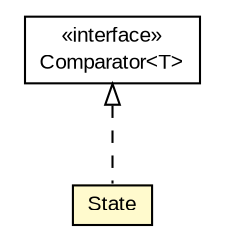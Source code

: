 #!/usr/local/bin/dot
#
# Class diagram 
# Generated by UMLGraph version R5_6-24-gf6e263 (http://www.umlgraph.org/)
#

digraph G {
	edge [fontname="arial",fontsize=10,labelfontname="arial",labelfontsize=10];
	node [fontname="arial",fontsize=10,shape=plaintext];
	nodesep=0.25;
	ranksep=0.5;
	// edu.arizona.biosemantics.semanticmarkup.gui.State
	c131098 [label=<<table title="edu.arizona.biosemantics.semanticmarkup.gui.State" border="0" cellborder="1" cellspacing="0" cellpadding="2" port="p" bgcolor="lemonChiffon" href="./State.html">
		<tr><td><table border="0" cellspacing="0" cellpadding="1">
<tr><td align="center" balign="center"> State </td></tr>
		</table></td></tr>
		</table>>, URL="./State.html", fontname="arial", fontcolor="black", fontsize=10.0];
	//edu.arizona.biosemantics.semanticmarkup.gui.State implements java.util.Comparator<T>
	c131419:p -> c131098:p [dir=back,arrowtail=empty,style=dashed];
	// java.util.Comparator<T>
	c131419 [label=<<table title="java.util.Comparator" border="0" cellborder="1" cellspacing="0" cellpadding="2" port="p" href="http://java.sun.com/j2se/1.4.2/docs/api/java/util/Comparator.html">
		<tr><td><table border="0" cellspacing="0" cellpadding="1">
<tr><td align="center" balign="center"> &#171;interface&#187; </td></tr>
<tr><td align="center" balign="center"> Comparator&lt;T&gt; </td></tr>
		</table></td></tr>
		</table>>, URL="http://java.sun.com/j2se/1.4.2/docs/api/java/util/Comparator.html", fontname="arial", fontcolor="black", fontsize=10.0];
}

